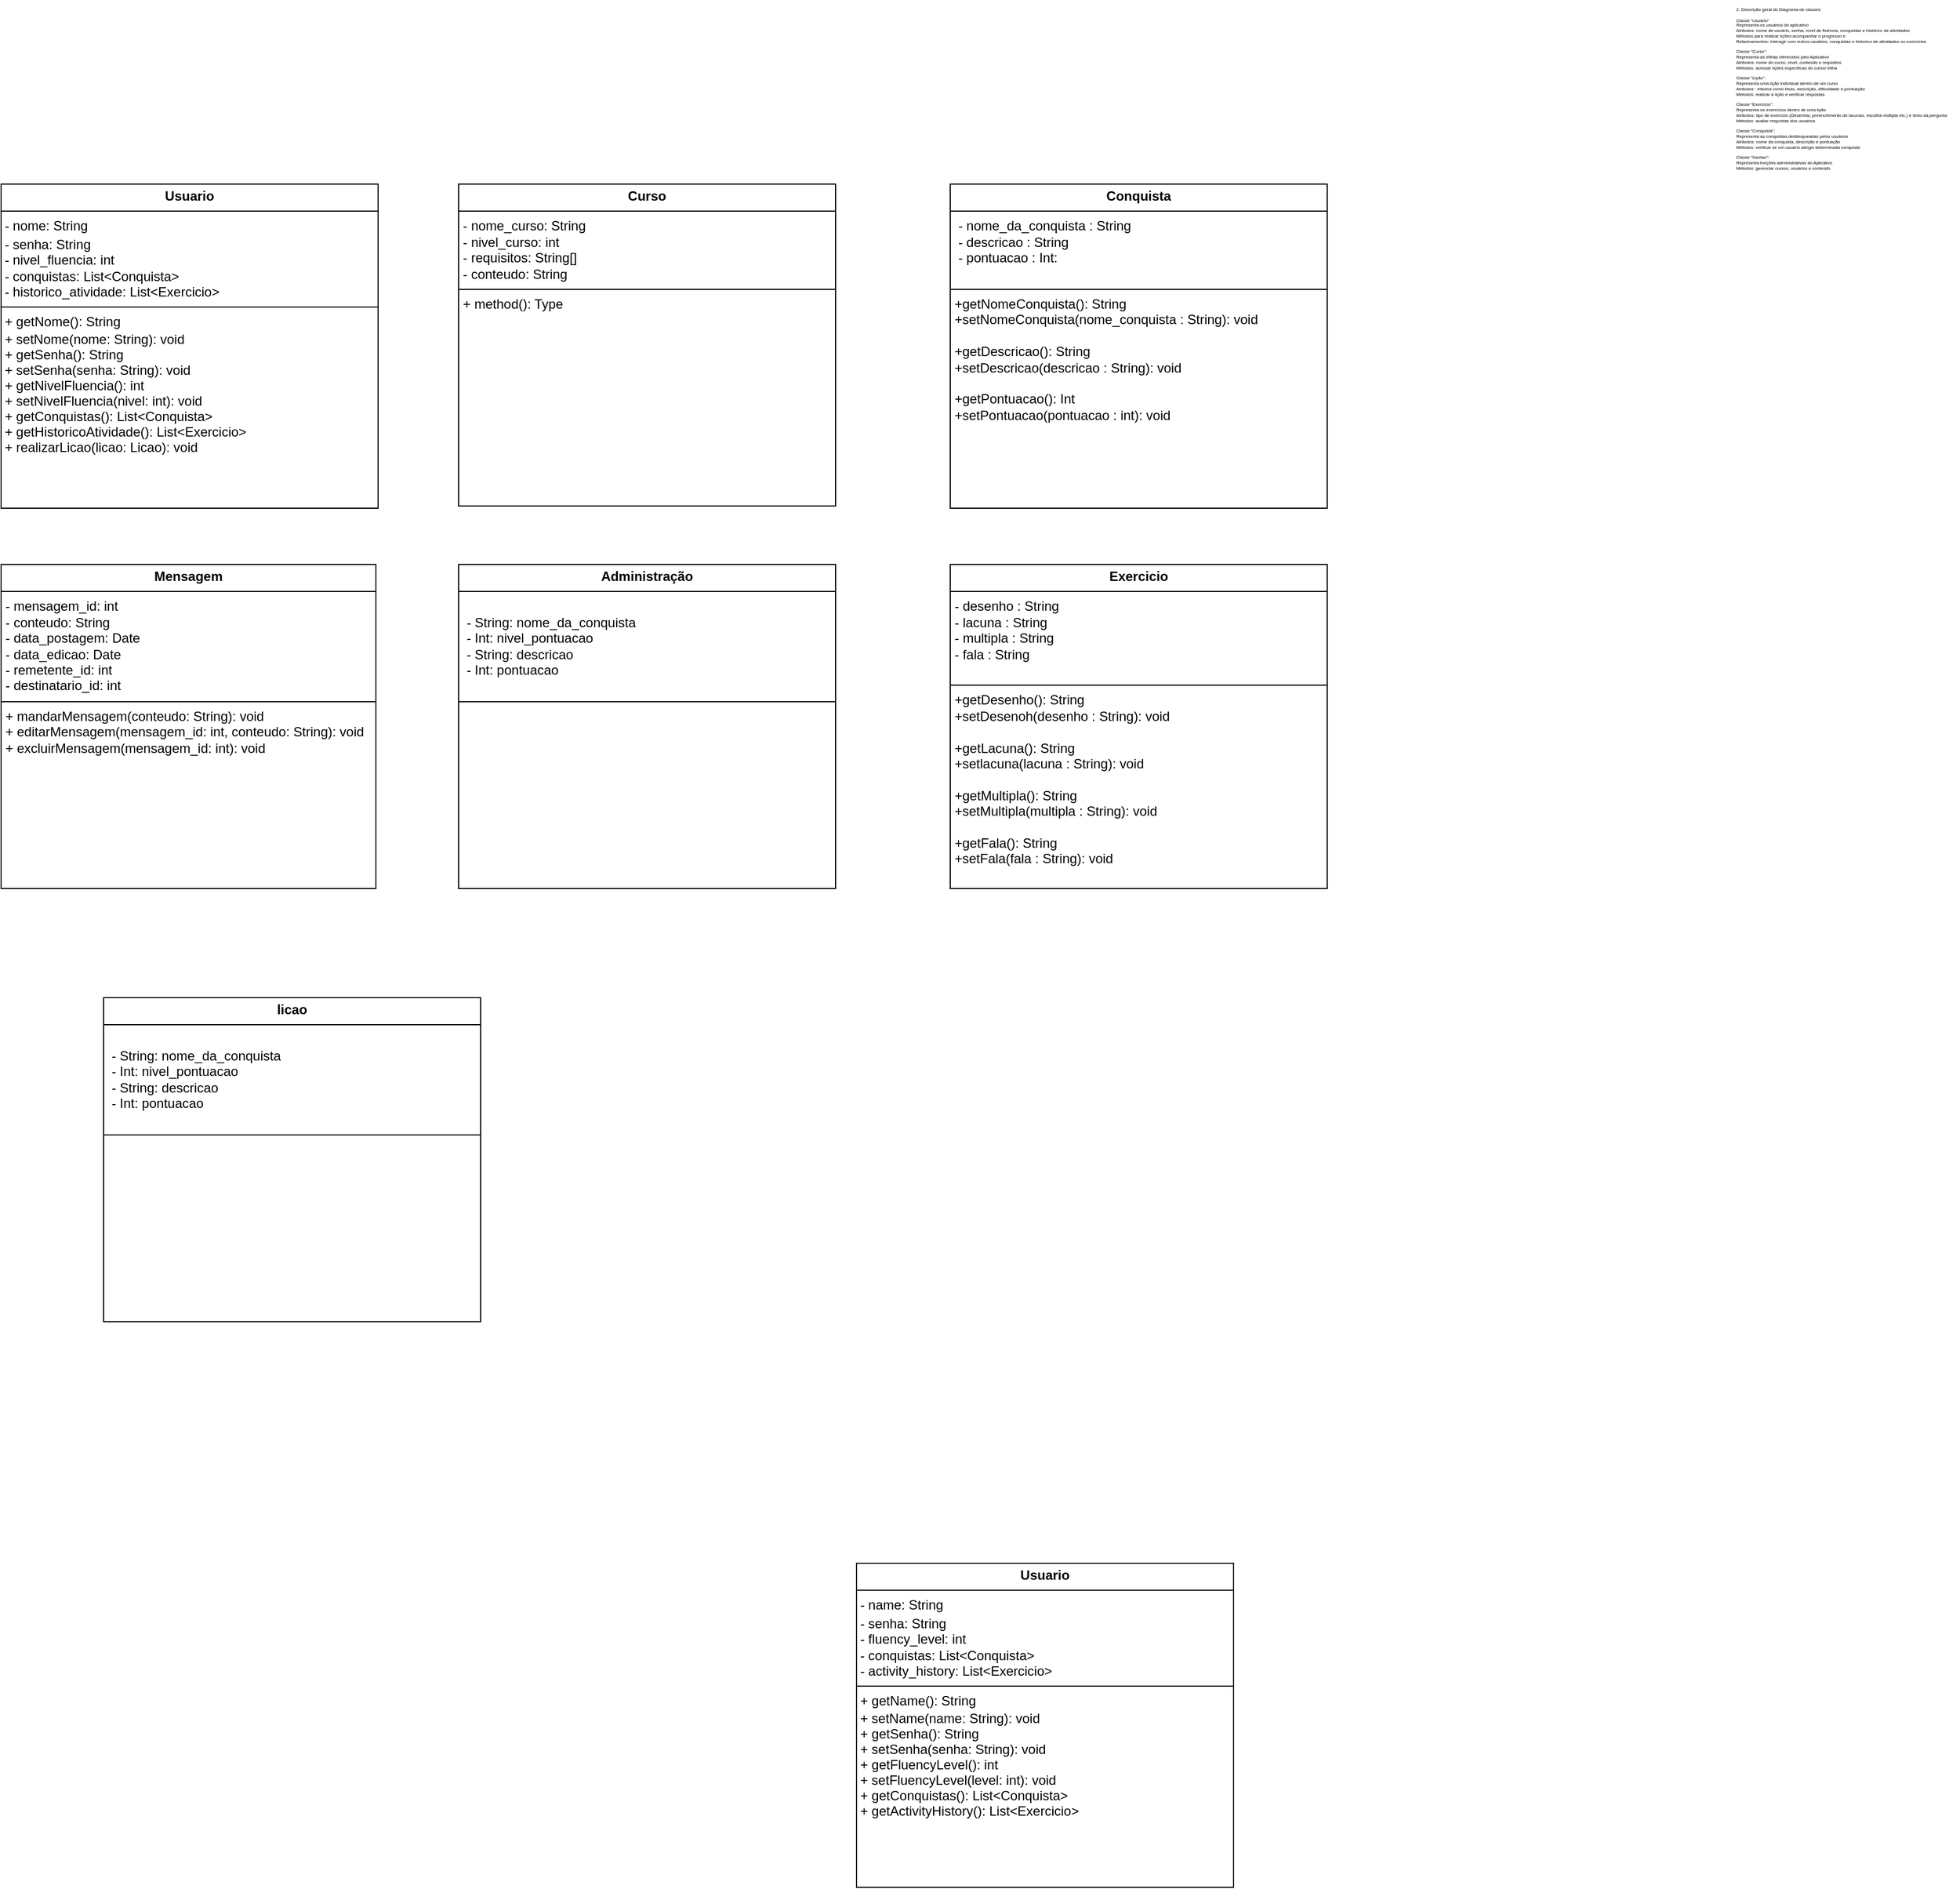 <mxfile version="24.4.13" type="google">
  <diagram id="C5RBs43oDa-KdzZeNtuy" name="Page-1">
    <mxGraphModel grid="0" page="1" gridSize="10" guides="1" tooltips="1" connect="1" arrows="1" fold="1" pageScale="1" pageWidth="2000" pageHeight="2000" math="0" shadow="0">
      <root>
        <mxCell id="WIyWlLk6GJQsqaUBKTNV-0" />
        <mxCell id="WIyWlLk6GJQsqaUBKTNV-1" parent="WIyWlLk6GJQsqaUBKTNV-0" />
        <mxCell id="uLHPd-WeLsKuOtU__SRb-10" value="&lt;p style=&quot;margin:0px;margin-top:4px;text-align:center;&quot;&gt;&lt;b&gt;Usuario&lt;/b&gt;&lt;/p&gt;&lt;hr size=&quot;1&quot; style=&quot;border-style:solid;&quot;&gt;&amp;nbsp;- nome: String&lt;div style=&quot;height:2px;&quot;&gt;&amp;nbsp;&lt;/div&gt;&amp;nbsp;- senha: String&lt;div&gt;&amp;nbsp;- nivel_fluencia: int&lt;/div&gt;&lt;div&gt;&amp;nbsp;- conquistas: List&amp;lt;Conquista&amp;gt;&lt;/div&gt;&lt;div&gt;&amp;nbsp;- historico_atividade: List&amp;lt;Exercicio&amp;gt;&lt;br&gt;&lt;hr size=&quot;1&quot; style=&quot;border-style:solid;&quot;&gt;&lt;div style=&quot;height:2px;&quot;&gt;&amp;nbsp;+ getNome(): String&lt;/div&gt;&lt;/div&gt;&lt;div style=&quot;height:2px;&quot;&gt;&lt;br&gt;&lt;/div&gt;&lt;div style=&quot;height:2px;&quot;&gt;&lt;br&gt;&lt;/div&gt;&lt;div style=&quot;height:2px;&quot;&gt;&lt;br&gt;&lt;/div&gt;&lt;div style=&quot;height:2px;&quot;&gt;&lt;br&gt;&lt;/div&gt;&lt;div style=&quot;height:2px;&quot;&gt;&lt;br&gt;&lt;/div&gt;&lt;div style=&quot;height:2px;&quot;&gt;&lt;br&gt;&lt;/div&gt;&lt;div style=&quot;height:2px;&quot;&gt;&lt;br&gt;&lt;/div&gt;&lt;div style=&quot;height:2px;&quot;&gt;&amp;nbsp;+ setNome(nome: String): void&lt;br&gt;&lt;/div&gt;&lt;div style=&quot;height:2px;&quot;&gt;&lt;br&gt;&lt;/div&gt;&lt;div style=&quot;height:2px;&quot;&gt;&lt;br&gt;&lt;/div&gt;&lt;div style=&quot;height:2px;&quot;&gt;&lt;br&gt;&lt;/div&gt;&lt;div style=&quot;height:2px;&quot;&gt;&lt;br&gt;&lt;/div&gt;&lt;div style=&quot;height:2px;&quot;&gt;&lt;br&gt;&lt;/div&gt;&lt;div style=&quot;height:2px;&quot;&gt;&lt;br&gt;&lt;/div&gt;&lt;div style=&quot;height:2px;&quot;&gt;&amp;nbsp;&lt;span style=&quot;background-color: initial;&quot;&gt;+ getSenha(): String&lt;/span&gt;&lt;/div&gt;&lt;div style=&quot;height:2px;&quot;&gt;&lt;span style=&quot;background-color: initial;&quot;&gt;&lt;br&gt;&lt;/span&gt;&lt;/div&gt;&lt;div style=&quot;height:2px;&quot;&gt;&lt;span style=&quot;background-color: initial;&quot;&gt;&lt;br&gt;&lt;/span&gt;&lt;/div&gt;&lt;div style=&quot;height:2px;&quot;&gt;&lt;br&gt;&lt;/div&gt;&lt;div style=&quot;height:2px;&quot;&gt;&lt;span style=&quot;background-color: initial;&quot;&gt;&lt;br&gt;&lt;/span&gt;&lt;/div&gt;&lt;div style=&quot;height:2px;&quot;&gt;&lt;span style=&quot;background-color: initial;&quot;&gt;&lt;br&gt;&lt;/span&gt;&lt;/div&gt;&lt;div style=&quot;height:2px;&quot;&gt;&lt;span style=&quot;background-color: initial;&quot;&gt;&lt;br&gt;&lt;/span&gt;&lt;/div&gt;&lt;div style=&quot;height:2px;&quot;&gt;&lt;span style=&quot;background-color: initial;&quot;&gt;&amp;nbsp;&lt;/span&gt;&lt;span style=&quot;background-color: initial;&quot;&gt;+ setSenha(senha: String): void&lt;/span&gt;&lt;/div&gt;&lt;div style=&quot;height:2px;&quot;&gt;&lt;span style=&quot;background-color: initial;&quot;&gt;&lt;br&gt;&lt;/span&gt;&lt;/div&gt;&lt;div style=&quot;height:2px;&quot;&gt;&lt;span style=&quot;background-color: initial;&quot;&gt;&lt;br&gt;&lt;/span&gt;&lt;/div&gt;&lt;div style=&quot;height:2px;&quot;&gt;&lt;span style=&quot;background-color: initial;&quot;&gt;&lt;br&gt;&lt;/span&gt;&lt;/div&gt;&lt;div style=&quot;height:2px;&quot;&gt;&lt;br&gt;&lt;/div&gt;&lt;div style=&quot;height:2px;&quot;&gt;&lt;span style=&quot;background-color: initial;&quot;&gt;&lt;br&gt;&lt;/span&gt;&lt;/div&gt;&lt;div style=&quot;height:2px;&quot;&gt;&lt;span style=&quot;background-color: initial;&quot;&gt;&lt;br&gt;&lt;/span&gt;&lt;/div&gt;&lt;div style=&quot;height:2px;&quot;&gt;&lt;span style=&quot;background-color: initial;&quot;&gt;&amp;nbsp;&lt;/span&gt;&lt;span style=&quot;background-color: initial;&quot;&gt;+ getNivelFluencia(): int&lt;/span&gt;&lt;/div&gt;&lt;div style=&quot;height:2px;&quot;&gt;&lt;span style=&quot;background-color: initial;&quot;&gt;&lt;br&gt;&lt;/span&gt;&lt;/div&gt;&lt;div style=&quot;height:2px;&quot;&gt;&lt;span style=&quot;background-color: initial;&quot;&gt;&lt;br&gt;&lt;/span&gt;&lt;/div&gt;&lt;div style=&quot;height:2px;&quot;&gt;&lt;span style=&quot;background-color: initial;&quot;&gt;&lt;br&gt;&lt;/span&gt;&lt;/div&gt;&lt;div style=&quot;height:2px;&quot;&gt;&lt;span style=&quot;background-color: initial;&quot;&gt;&lt;br&gt;&lt;/span&gt;&lt;/div&gt;&lt;div style=&quot;height:2px;&quot;&gt;&lt;span style=&quot;background-color: initial;&quot;&gt;&lt;br&gt;&lt;/span&gt;&lt;/div&gt;&lt;div style=&quot;height:2px;&quot;&gt;&lt;br&gt;&lt;/div&gt;&lt;div style=&quot;height:2px;&quot;&gt;&lt;span style=&quot;background-color: initial;&quot;&gt;&amp;nbsp;&lt;/span&gt;&lt;span style=&quot;background-color: initial;&quot;&gt;+ setNivelFluencia(nivel: int): void&lt;/span&gt;&lt;/div&gt;&lt;div style=&quot;height:2px;&quot;&gt;&lt;span style=&quot;background-color: initial;&quot;&gt;&lt;br&gt;&lt;/span&gt;&lt;/div&gt;&lt;div style=&quot;height:2px;&quot;&gt;&lt;span style=&quot;background-color: initial;&quot;&gt;&lt;br&gt;&lt;/span&gt;&lt;/div&gt;&lt;div style=&quot;height:2px;&quot;&gt;&lt;span style=&quot;background-color: initial;&quot;&gt;&lt;br&gt;&lt;/span&gt;&lt;/div&gt;&lt;div style=&quot;height:2px;&quot;&gt;&lt;span style=&quot;background-color: initial;&quot;&gt;&lt;br&gt;&lt;/span&gt;&lt;/div&gt;&lt;div style=&quot;height:2px;&quot;&gt;&lt;br&gt;&lt;/div&gt;&lt;div style=&quot;height:2px;&quot;&gt;&lt;br&gt;&lt;/div&gt;&lt;div style=&quot;height:2px;&quot;&gt;&amp;nbsp;&lt;span style=&quot;background-color: initial;&quot;&gt;+ getConquistas(): List&amp;lt;Conquista&amp;gt;&lt;/span&gt;&lt;/div&gt;&lt;div style=&quot;height:2px;&quot;&gt;&lt;span style=&quot;background-color: initial;&quot;&gt;&lt;br&gt;&lt;/span&gt;&lt;/div&gt;&lt;div style=&quot;height:2px;&quot;&gt;&lt;span style=&quot;background-color: initial;&quot;&gt;&lt;br&gt;&lt;/span&gt;&lt;/div&gt;&lt;div style=&quot;height:2px;&quot;&gt;&lt;span style=&quot;background-color: initial;&quot;&gt;&lt;br&gt;&lt;/span&gt;&lt;/div&gt;&lt;div style=&quot;height:2px;&quot;&gt;&lt;span style=&quot;background-color: initial;&quot;&gt;&lt;br&gt;&lt;/span&gt;&lt;/div&gt;&lt;div style=&quot;height:2px;&quot;&gt;&lt;span style=&quot;background-color: initial;&quot;&gt;&lt;br&gt;&lt;/span&gt;&lt;/div&gt;&lt;div style=&quot;height:2px;&quot;&gt;&lt;span style=&quot;background-color: initial;&quot;&gt;&lt;br&gt;&lt;/span&gt;&lt;/div&gt;&lt;div style=&quot;height:2px;&quot;&gt;&lt;span style=&quot;background-color: initial;&quot;&gt;&amp;nbsp;&lt;/span&gt;&lt;span style=&quot;background-color: initial;&quot;&gt;+ getHistoricoAtividade(): List&amp;lt;Exercicio&amp;gt;&lt;/span&gt;&lt;/div&gt;&lt;div style=&quot;height:2px;&quot;&gt;&lt;span style=&quot;background-color: initial;&quot;&gt;&lt;br&gt;&lt;/span&gt;&lt;/div&gt;&lt;div style=&quot;height:2px;&quot;&gt;&lt;span style=&quot;background-color: initial;&quot;&gt;&lt;br&gt;&lt;/span&gt;&lt;/div&gt;&lt;div style=&quot;height:2px;&quot;&gt;&lt;span style=&quot;background-color: initial;&quot;&gt;&lt;br&gt;&lt;/span&gt;&lt;/div&gt;&lt;div style=&quot;height:2px;&quot;&gt;&lt;span style=&quot;background-color: initial;&quot;&gt;&lt;br&gt;&lt;/span&gt;&lt;/div&gt;&lt;div style=&quot;height:2px;&quot;&gt;&lt;span style=&quot;background-color: initial;&quot;&gt;&amp;nbsp;&amp;nbsp;&lt;/span&gt;&lt;/div&gt;&lt;div style=&quot;height:2px;&quot;&gt;&amp;nbsp;&lt;/div&gt;&lt;div style=&quot;height:2px;&quot;&gt;&amp;nbsp;+ realizarLicao(licao: Licao): void&lt;span style=&quot;background-color: initial;&quot;&gt;&lt;br&gt;&lt;/span&gt;&lt;/div&gt;" style="verticalAlign=top;align=left;overflow=fill;html=1;whiteSpace=wrap;" vertex="1" parent="WIyWlLk6GJQsqaUBKTNV-1">
          <mxGeometry x="177" y="194" width="342" height="294" as="geometry" />
        </mxCell>
        <mxCell id="iNI3QpIDEYCqbAI5z-cM-3" value="&lt;div style=&quot;font-size: 4px;&quot;&gt;2. Descrição geral do Diagrama de classes:&amp;nbsp;&lt;/div&gt;&lt;div style=&quot;font-size: 4px;&quot;&gt;&lt;br style=&quot;font-size: 4px;&quot;&gt;&lt;/div&gt;&lt;div style=&quot;font-size: 4px;&quot;&gt;Classe “Usuário”&lt;/div&gt;&lt;div style=&quot;font-size: 4px;&quot;&gt;Representa os usuários do aplicativo&lt;/div&gt;&lt;div style=&quot;font-size: 4px;&quot;&gt;Atributos: nome de usuário, senha, nível de fluência, conquistas e histórico de atividades&lt;/div&gt;&lt;div style=&quot;font-size: 4px;&quot;&gt;Métodos para realizar lições:acompanhar o progresso e&amp;nbsp;&lt;/div&gt;&lt;div style=&quot;font-size: 4px;&quot;&gt;Relacinamentos: interagir com outros usuários, conquistas e historico de atividades ou exercicios&lt;/div&gt;&lt;div style=&quot;font-size: 4px;&quot;&gt;&lt;br style=&quot;font-size: 4px;&quot;&gt;&lt;/div&gt;&lt;div style=&quot;font-size: 4px;&quot;&gt;Classe “Curso”:&lt;/div&gt;&lt;div style=&quot;font-size: 4px;&quot;&gt;Representa as trilhas oferecidos pelo Aplicativo&lt;/div&gt;&lt;div style=&quot;font-size: 4px;&quot;&gt;Atributos: nome do curso, nível, conteúdo e requisitos&lt;/div&gt;&lt;div style=&quot;font-size: 4px;&quot;&gt;Métodos: acessar lições específicas do curso/ trilha&lt;/div&gt;&lt;div style=&quot;font-size: 4px;&quot;&gt;&lt;br style=&quot;font-size: 4px;&quot;&gt;&lt;/div&gt;&lt;div style=&quot;font-size: 4px;&quot;&gt;Classe “Lição”:&lt;/div&gt;&lt;div style=&quot;font-size: 4px;&quot;&gt;Representa uma lição individual dentro de um curso&amp;nbsp;&lt;/div&gt;&lt;div style=&quot;font-size: 4px;&quot;&gt;Atributos : tributos como título, descrição, dificuldade e pontuação&lt;/div&gt;&lt;div style=&quot;font-size: 4px;&quot;&gt;Métodos: realizar a lição e verificar respostas&lt;/div&gt;&lt;div style=&quot;font-size: 4px;&quot;&gt;&lt;br style=&quot;font-size: 4px;&quot;&gt;&lt;/div&gt;&lt;div style=&quot;font-size: 4px;&quot;&gt;Classe “Exercício”:&lt;/div&gt;&lt;div style=&quot;font-size: 4px;&quot;&gt;Representa os exercícios dentro de uma lição&lt;/div&gt;&lt;div style=&quot;font-size: 4px;&quot;&gt;Atributos: tipo de exercício (Desenhar, preenchimento de lacunas, escolha múltipla etc.) e texto da pergunta&lt;/div&gt;&lt;div style=&quot;font-size: 4px;&quot;&gt;Métodos: avaliar respostas dos usuários&lt;/div&gt;&lt;div style=&quot;font-size: 4px;&quot;&gt;&lt;br style=&quot;font-size: 4px;&quot;&gt;&lt;/div&gt;&lt;div style=&quot;font-size: 4px;&quot;&gt;Classe “Conquista”:&lt;/div&gt;&lt;div style=&quot;font-size: 4px;&quot;&gt;Representa as conquistas desbloqueadas pelos usuários&lt;/div&gt;&lt;div style=&quot;font-size: 4px;&quot;&gt;Atributos: nome da conquista, descrição e pontuação&lt;/div&gt;&lt;div style=&quot;font-size: 4px;&quot;&gt;Métodos: verificar se um usuário atingiu determinada conquista&lt;/div&gt;&lt;div style=&quot;font-size: 4px;&quot;&gt;&lt;br style=&quot;font-size: 4px;&quot;&gt;&lt;/div&gt;&lt;div style=&quot;font-size: 4px;&quot;&gt;Classe “Gestao”:&lt;/div&gt;&lt;div style=&quot;font-size: 4px;&quot;&gt;Representa funções administrativas do Aplicativo&lt;/div&gt;&lt;div style=&quot;font-size: 4px;&quot;&gt;Métodos: gerenciar cursos, usuários e conteúdo&lt;/div&gt;&lt;div style=&quot;font-size: 4px;&quot;&gt;&lt;br style=&quot;font-size: 4px;&quot;&gt;&lt;/div&gt;" style="text;html=1;align=left;verticalAlign=top;whiteSpace=wrap;rounded=0;fontFamily=Arial;fontSize=4;" vertex="1" parent="WIyWlLk6GJQsqaUBKTNV-1">
          <mxGeometry x="1749" y="27" width="204" height="178" as="geometry" />
        </mxCell>
        <mxCell id="uLHPd-WeLsKuOtU__SRb-13" value="&lt;p style=&quot;margin:0px;margin-top:4px;text-align:center;&quot;&gt;&lt;b&gt;Conquista&lt;/b&gt;&lt;/p&gt;&lt;hr size=&quot;1&quot; style=&quot;border-style:solid;&quot;&gt;&lt;p style=&quot;margin:0px;margin-left:4px;&quot;&gt;&lt;span style=&quot;background-color: initial;&quot;&gt;&amp;nbsp;- nome_da_conquista :&amp;nbsp;&lt;/span&gt;&lt;span style=&quot;background-color: initial;&quot;&gt;String&lt;/span&gt;&lt;/p&gt;&lt;p style=&quot;margin:0px;margin-left:4px;&quot;&gt;&amp;nbsp;- descricao :&amp;nbsp;&lt;span style=&quot;background-color: initial;&quot;&gt;String&lt;/span&gt;&lt;/p&gt;&lt;p style=&quot;margin:0px;margin-left:4px;&quot;&gt;&amp;nbsp;- pontuacao :&amp;nbsp;&lt;span style=&quot;background-color: initial;&quot;&gt;Int:&lt;/span&gt;&lt;/p&gt;&lt;p style=&quot;margin:0px;margin-left:4px;&quot;&gt;&lt;br&gt;&lt;/p&gt;&lt;hr size=&quot;1&quot; style=&quot;border-style:solid;&quot;&gt;&lt;p style=&quot;margin:0px;margin-left:4px;&quot;&gt;+getNomeConquista(): String&lt;/p&gt;&lt;p style=&quot;margin:0px;margin-left:4px;&quot;&gt;+setNomeConquista(nome_conquista : String): void&lt;/p&gt;&lt;p style=&quot;margin:0px;margin-left:4px;&quot;&gt;&lt;br&gt;&lt;/p&gt;&lt;p style=&quot;margin:0px;margin-left:4px;&quot;&gt;+getDescricao(): String&lt;/p&gt;&lt;p style=&quot;margin:0px;margin-left:4px;&quot;&gt;+setDescricao(descricao : String): void&lt;/p&gt;&lt;p style=&quot;margin:0px;margin-left:4px;&quot;&gt;&lt;br&gt;&lt;/p&gt;&lt;p style=&quot;margin:0px;margin-left:4px;&quot;&gt;+getPontuacao(): Int&lt;/p&gt;&lt;p style=&quot;margin:0px;margin-left:4px;&quot;&gt;+setPontuacao(pontuacao : int): void&lt;/p&gt;&lt;p style=&quot;margin:0px;margin-left:4px;&quot;&gt;&lt;br&gt;&lt;/p&gt;" style="verticalAlign=top;align=left;overflow=fill;html=1;whiteSpace=wrap;" vertex="1" parent="WIyWlLk6GJQsqaUBKTNV-1">
          <mxGeometry x="1038" y="194" width="342" height="294" as="geometry" />
        </mxCell>
        <mxCell id="g0dUaNiGtpUNUDLyV6Ch-3" value="&lt;p style=&quot;margin:0px;margin-top:4px;text-align:center;&quot;&gt;&lt;b&gt;Exercicio&lt;/b&gt;&lt;/p&gt;&lt;hr size=&quot;1&quot; style=&quot;border-style:solid;&quot;&gt;&lt;p style=&quot;margin:0px;margin-left:4px;&quot;&gt;&lt;span style=&quot;font-family: Arial; background-color: initial;&quot;&gt;- desenho : String&lt;/span&gt;&lt;br&gt;&lt;/p&gt;&lt;p style=&quot;margin:0px;margin-left:4px;&quot;&gt;&lt;font style=&quot;font-size: 12px;&quot;&gt;&lt;span style=&quot;font-family: Arial;&quot;&gt;- lacuna :&amp;nbsp;&lt;/span&gt;&lt;span style=&quot;font-family: Arial; background-color: initial;&quot;&gt;String&lt;/span&gt;&lt;span style=&quot;font-family: Arial;&quot;&gt;&lt;font style=&quot;font-size: 12px;&quot;&gt;&lt;br&gt;&lt;/font&gt;&lt;/span&gt;&lt;/font&gt;&lt;/p&gt;&lt;p style=&quot;margin:0px;margin-left:4px;&quot;&gt;&lt;span style=&quot;font-family: Arial;&quot;&gt;&lt;font style=&quot;font-size: 12px;&quot;&gt;- multipla :&amp;nbsp;&lt;/font&gt;&lt;/span&gt;&lt;span style=&quot;font-family: Arial; background-color: initial;&quot;&gt;String&lt;/span&gt;&lt;/p&gt;&lt;p style=&quot;margin:0px;margin-left:4px;&quot;&gt;&lt;span style=&quot;font-family: Arial;&quot;&gt;&lt;font style=&quot;font-size: 12px;&quot;&gt;- fala : String&lt;/font&gt;&lt;/span&gt;&lt;/p&gt;&lt;p style=&quot;margin:0px;margin-left:4px;&quot;&gt;&lt;br&gt;&lt;/p&gt;&lt;hr size=&quot;1&quot; style=&quot;border-style:solid;&quot;&gt;&lt;p style=&quot;margin:0px;margin-left:4px;&quot;&gt;&lt;span style=&quot;background-color: initial;&quot;&gt;+getDesenho(): String&lt;/span&gt;&lt;br&gt;&lt;/p&gt;&lt;p style=&quot;margin: 0px 0px 0px 4px;&quot;&gt;+setDesenoh(desenho : String): void&lt;/p&gt;&lt;p style=&quot;margin: 0px 0px 0px 4px;&quot;&gt;&lt;br&gt;&lt;/p&gt;&lt;p style=&quot;margin: 0px 0px 0px 4px;&quot;&gt;+getLacuna(): String&lt;/p&gt;&lt;p style=&quot;margin: 0px 0px 0px 4px;&quot;&gt;+setlacuna(lacuna : String): void&lt;/p&gt;&lt;p style=&quot;margin: 0px 0px 0px 4px;&quot;&gt;&lt;br&gt;&lt;/p&gt;&lt;p style=&quot;margin: 0px 0px 0px 4px;&quot;&gt;+getMultipla(): String&lt;/p&gt;&lt;p style=&quot;margin: 0px 0px 0px 4px;&quot;&gt;+setMultipla(multipla&amp;nbsp;: String): void&lt;/p&gt;&lt;p style=&quot;margin: 0px 0px 0px 4px;&quot;&gt;&lt;br&gt;&lt;/p&gt;&lt;p style=&quot;margin: 0px 0px 0px 4px;&quot;&gt;+getFala(): String&lt;/p&gt;&lt;p style=&quot;margin: 0px 0px 0px 4px;&quot;&gt;+setFala(fala : String): void&lt;/p&gt;" style="verticalAlign=top;align=left;overflow=fill;html=1;whiteSpace=wrap;" vertex="1" parent="WIyWlLk6GJQsqaUBKTNV-1">
          <mxGeometry x="1038" y="539" width="342" height="294" as="geometry" />
        </mxCell>
        <mxCell id="g0dUaNiGtpUNUDLyV6Ch-5" value="&lt;p style=&quot;margin:0px;margin-top:4px;text-align:center;&quot;&gt;&lt;b&gt;Usuario&lt;/b&gt;&lt;/p&gt;&lt;hr size=&quot;1&quot; style=&quot;border-style:solid;&quot;&gt;&amp;nbsp;- name: String&lt;div style=&quot;height:2px;&quot;&gt;&amp;nbsp;&lt;/div&gt;&amp;nbsp;- senha: String&lt;div&gt;&amp;nbsp;- fluency_level: int&lt;/div&gt;&lt;div&gt;&amp;nbsp;- conquistas: List&amp;lt;Conquista&amp;gt;&lt;/div&gt;&lt;div&gt;&amp;nbsp;- activity_history: List&amp;lt;Exercicio&amp;gt;&lt;br&gt;&lt;hr size=&quot;1&quot; style=&quot;border-style:solid;&quot;&gt;&lt;div style=&quot;height:2px;&quot;&gt;&amp;nbsp;+ getName(): String&lt;/div&gt;&lt;/div&gt;&lt;div style=&quot;height:2px;&quot;&gt;&lt;br&gt;&lt;/div&gt;&lt;div style=&quot;height:2px;&quot;&gt;&lt;br&gt;&lt;/div&gt;&lt;div style=&quot;height:2px;&quot;&gt;&lt;br&gt;&lt;/div&gt;&lt;div style=&quot;height:2px;&quot;&gt;&lt;br&gt;&lt;/div&gt;&lt;div style=&quot;height:2px;&quot;&gt;&lt;br&gt;&lt;/div&gt;&lt;div style=&quot;height:2px;&quot;&gt;&lt;br&gt;&lt;/div&gt;&lt;div style=&quot;height:2px;&quot;&gt;&lt;br&gt;&lt;/div&gt;&lt;div style=&quot;height:2px;&quot;&gt;&amp;nbsp;+ setName(name: String): void&lt;br&gt;&lt;/div&gt;&lt;div style=&quot;height:2px;&quot;&gt;&lt;br&gt;&lt;/div&gt;&lt;div style=&quot;height:2px;&quot;&gt;&lt;br&gt;&lt;/div&gt;&lt;div style=&quot;height:2px;&quot;&gt;&lt;br&gt;&lt;/div&gt;&lt;div style=&quot;height:2px;&quot;&gt;&lt;br&gt;&lt;/div&gt;&lt;div style=&quot;height:2px;&quot;&gt;&lt;br&gt;&lt;/div&gt;&lt;div style=&quot;height:2px;&quot;&gt;&lt;br&gt;&lt;/div&gt;&lt;div style=&quot;height:2px;&quot;&gt;&amp;nbsp;&lt;span style=&quot;background-color: initial;&quot;&gt;+ getSenha(): String&lt;/span&gt;&lt;/div&gt;&lt;div style=&quot;height:2px;&quot;&gt;&lt;span style=&quot;background-color: initial;&quot;&gt;&lt;br&gt;&lt;/span&gt;&lt;/div&gt;&lt;div style=&quot;height:2px;&quot;&gt;&lt;span style=&quot;background-color: initial;&quot;&gt;&lt;br&gt;&lt;/span&gt;&lt;/div&gt;&lt;div style=&quot;height:2px;&quot;&gt;&lt;br&gt;&lt;/div&gt;&lt;div style=&quot;height:2px;&quot;&gt;&lt;span style=&quot;background-color: initial;&quot;&gt;&lt;br&gt;&lt;/span&gt;&lt;/div&gt;&lt;div style=&quot;height:2px;&quot;&gt;&lt;span style=&quot;background-color: initial;&quot;&gt;&lt;br&gt;&lt;/span&gt;&lt;/div&gt;&lt;div style=&quot;height:2px;&quot;&gt;&lt;span style=&quot;background-color: initial;&quot;&gt;&lt;br&gt;&lt;/span&gt;&lt;/div&gt;&lt;div style=&quot;height:2px;&quot;&gt;&lt;span style=&quot;background-color: initial;&quot;&gt;&amp;nbsp;&lt;/span&gt;&lt;span style=&quot;background-color: initial;&quot;&gt;+ setSenha(senha: String): void&lt;/span&gt;&lt;/div&gt;&lt;div style=&quot;height:2px;&quot;&gt;&lt;span style=&quot;background-color: initial;&quot;&gt;&lt;br&gt;&lt;/span&gt;&lt;/div&gt;&lt;div style=&quot;height:2px;&quot;&gt;&lt;span style=&quot;background-color: initial;&quot;&gt;&lt;br&gt;&lt;/span&gt;&lt;/div&gt;&lt;div style=&quot;height:2px;&quot;&gt;&lt;span style=&quot;background-color: initial;&quot;&gt;&lt;br&gt;&lt;/span&gt;&lt;/div&gt;&lt;div style=&quot;height:2px;&quot;&gt;&lt;br&gt;&lt;/div&gt;&lt;div style=&quot;height:2px;&quot;&gt;&lt;span style=&quot;background-color: initial;&quot;&gt;&lt;br&gt;&lt;/span&gt;&lt;/div&gt;&lt;div style=&quot;height:2px;&quot;&gt;&lt;span style=&quot;background-color: initial;&quot;&gt;&lt;br&gt;&lt;/span&gt;&lt;/div&gt;&lt;div style=&quot;height:2px;&quot;&gt;&lt;span style=&quot;background-color: initial;&quot;&gt;&amp;nbsp;&lt;/span&gt;&lt;span style=&quot;background-color: initial;&quot;&gt;+ getFluencyLevel(): int&lt;/span&gt;&lt;/div&gt;&lt;div style=&quot;height:2px;&quot;&gt;&lt;span style=&quot;background-color: initial;&quot;&gt;&lt;br&gt;&lt;/span&gt;&lt;/div&gt;&lt;div style=&quot;height:2px;&quot;&gt;&lt;span style=&quot;background-color: initial;&quot;&gt;&lt;br&gt;&lt;/span&gt;&lt;/div&gt;&lt;div style=&quot;height:2px;&quot;&gt;&lt;span style=&quot;background-color: initial;&quot;&gt;&lt;br&gt;&lt;/span&gt;&lt;/div&gt;&lt;div style=&quot;height:2px;&quot;&gt;&lt;span style=&quot;background-color: initial;&quot;&gt;&lt;br&gt;&lt;/span&gt;&lt;/div&gt;&lt;div style=&quot;height:2px;&quot;&gt;&lt;span style=&quot;background-color: initial;&quot;&gt;&lt;br&gt;&lt;/span&gt;&lt;/div&gt;&lt;div style=&quot;height:2px;&quot;&gt;&lt;br&gt;&lt;/div&gt;&lt;div style=&quot;height:2px;&quot;&gt;&lt;span style=&quot;background-color: initial;&quot;&gt;&amp;nbsp;&lt;/span&gt;&lt;span style=&quot;background-color: initial;&quot;&gt;+ setFluencyLevel(level: int): void&lt;/span&gt;&lt;/div&gt;&lt;div style=&quot;height:2px;&quot;&gt;&lt;span style=&quot;background-color: initial;&quot;&gt;&lt;br&gt;&lt;/span&gt;&lt;/div&gt;&lt;div style=&quot;height:2px;&quot;&gt;&lt;span style=&quot;background-color: initial;&quot;&gt;&lt;br&gt;&lt;/span&gt;&lt;/div&gt;&lt;div style=&quot;height:2px;&quot;&gt;&lt;span style=&quot;background-color: initial;&quot;&gt;&lt;br&gt;&lt;/span&gt;&lt;/div&gt;&lt;div style=&quot;height:2px;&quot;&gt;&lt;span style=&quot;background-color: initial;&quot;&gt;&lt;br&gt;&lt;/span&gt;&lt;/div&gt;&lt;div style=&quot;height:2px;&quot;&gt;&lt;br&gt;&lt;/div&gt;&lt;div style=&quot;height:2px;&quot;&gt;&lt;br&gt;&lt;/div&gt;&lt;div style=&quot;height:2px;&quot;&gt;&amp;nbsp;&lt;span style=&quot;background-color: initial;&quot;&gt;+ getConquistas(): List&amp;lt;Conquista&amp;gt;&lt;/span&gt;&lt;/div&gt;&lt;div style=&quot;height:2px;&quot;&gt;&lt;span style=&quot;background-color: initial;&quot;&gt;&lt;br&gt;&lt;/span&gt;&lt;/div&gt;&lt;div style=&quot;height:2px;&quot;&gt;&lt;span style=&quot;background-color: initial;&quot;&gt;&lt;br&gt;&lt;/span&gt;&lt;/div&gt;&lt;div style=&quot;height:2px;&quot;&gt;&lt;span style=&quot;background-color: initial;&quot;&gt;&lt;br&gt;&lt;/span&gt;&lt;/div&gt;&lt;div style=&quot;height:2px;&quot;&gt;&lt;span style=&quot;background-color: initial;&quot;&gt;&lt;br&gt;&lt;/span&gt;&lt;/div&gt;&lt;div style=&quot;height:2px;&quot;&gt;&lt;span style=&quot;background-color: initial;&quot;&gt;&lt;br&gt;&lt;/span&gt;&lt;/div&gt;&lt;div style=&quot;height:2px;&quot;&gt;&lt;span style=&quot;background-color: initial;&quot;&gt;&lt;br&gt;&lt;/span&gt;&lt;/div&gt;&lt;div style=&quot;height:2px;&quot;&gt;&lt;span style=&quot;background-color: initial;&quot;&gt;&amp;nbsp;&lt;/span&gt;&lt;span style=&quot;background-color: initial;&quot;&gt;+ getActivityHistory(): List&amp;lt;Exercicio&amp;gt;&lt;/span&gt;&lt;/div&gt;" style="verticalAlign=top;align=left;overflow=fill;html=1;whiteSpace=wrap;" vertex="1" parent="WIyWlLk6GJQsqaUBKTNV-1">
          <mxGeometry x="953" y="1445" width="342" height="294" as="geometry" />
        </mxCell>
        <mxCell id="g0dUaNiGtpUNUDLyV6Ch-8" value="&lt;p style=&quot;margin:0px;margin-top:4px;text-align:center;&quot;&gt;&lt;b&gt;Administração&lt;/b&gt;&lt;/p&gt;&lt;hr size=&quot;1&quot; style=&quot;border-style:solid;&quot;&gt;&lt;p style=&quot;margin:0px;margin-left:4px;&quot;&gt;&lt;br&gt;&lt;/p&gt;&lt;p style=&quot;margin:0px;margin-left:4px;&quot;&gt;&amp;nbsp;- String: nome_da_conquista&lt;/p&gt;&lt;p style=&quot;margin:0px;margin-left:4px;&quot;&gt;&amp;nbsp;- Int: nivel_pontuacao&lt;/p&gt;&lt;p style=&quot;margin:0px;margin-left:4px;&quot;&gt;&amp;nbsp;- String: descricao&lt;/p&gt;&lt;p style=&quot;margin:0px;margin-left:4px;&quot;&gt;&amp;nbsp;- Int: pontuacao&lt;/p&gt;&lt;p style=&quot;margin:0px;margin-left:4px;&quot;&gt;&lt;br&gt;&lt;/p&gt;&lt;hr size=&quot;1&quot; style=&quot;border-style:solid;&quot;&gt;&lt;p style=&quot;margin:0px;margin-left:4px;&quot;&gt;&lt;br&gt;&lt;/p&gt;&lt;p style=&quot;margin:0px;margin-left:4px;&quot;&gt;&lt;br&gt;&lt;/p&gt;" style="verticalAlign=top;align=left;overflow=fill;html=1;whiteSpace=wrap;" vertex="1" parent="WIyWlLk6GJQsqaUBKTNV-1">
          <mxGeometry x="592" y="539" width="342" height="294" as="geometry" />
        </mxCell>
        <mxCell id="g0dUaNiGtpUNUDLyV6Ch-10" value="&lt;p style=&quot;margin:0px;margin-top:4px;text-align:center;&quot;&gt;&lt;b&gt;licao&lt;/b&gt;&lt;/p&gt;&lt;hr size=&quot;1&quot; style=&quot;border-style:solid;&quot;&gt;&lt;p style=&quot;margin:0px;margin-left:4px;&quot;&gt;&lt;br&gt;&lt;/p&gt;&lt;p style=&quot;margin:0px;margin-left:4px;&quot;&gt;&amp;nbsp;- String: nome_da_conquista&lt;/p&gt;&lt;p style=&quot;margin:0px;margin-left:4px;&quot;&gt;&amp;nbsp;- Int: nivel_pontuacao&lt;/p&gt;&lt;p style=&quot;margin:0px;margin-left:4px;&quot;&gt;&amp;nbsp;- String: descricao&lt;/p&gt;&lt;p style=&quot;margin:0px;margin-left:4px;&quot;&gt;&amp;nbsp;- Int: pontuacao&lt;/p&gt;&lt;p style=&quot;margin:0px;margin-left:4px;&quot;&gt;&lt;br&gt;&lt;/p&gt;&lt;hr size=&quot;1&quot; style=&quot;border-style:solid;&quot;&gt;&lt;p style=&quot;margin:0px;margin-left:4px;&quot;&gt;&lt;br&gt;&lt;/p&gt;&lt;p style=&quot;margin:0px;margin-left:4px;&quot;&gt;&lt;br&gt;&lt;/p&gt;" style="verticalAlign=top;align=left;overflow=fill;html=1;whiteSpace=wrap;" vertex="1" parent="WIyWlLk6GJQsqaUBKTNV-1">
          <mxGeometry x="270" y="932" width="342" height="294" as="geometry" />
        </mxCell>
        <mxCell id="uLHPd-WeLsKuOtU__SRb-14" value="&lt;p style=&quot;margin:0px;margin-top:4px;text-align:center;&quot;&gt;&lt;b&gt;Mensagem&lt;/b&gt;&lt;/p&gt;&lt;hr size=&quot;1&quot; style=&quot;border-style:solid;&quot;&gt;&lt;p style=&quot;margin:0px;margin-left:4px;&quot;&gt;- mensagem_id: int&lt;/p&gt;&lt;p style=&quot;margin:0px;margin-left:4px;&quot;&gt;- conteudo: String&lt;/p&gt;&lt;p style=&quot;margin:0px;margin-left:4px;&quot;&gt;- data_postagem: Date&lt;/p&gt;&lt;p style=&quot;margin:0px;margin-left:4px;&quot;&gt;- data_edicao: Date&lt;/p&gt;&lt;p style=&quot;margin:0px;margin-left:4px;&quot;&gt;- remetente_id: int&lt;/p&gt;&lt;p style=&quot;margin:0px;margin-left:4px;&quot;&gt;- destinatario_id: int&amp;nbsp;&lt;/p&gt;&lt;hr size=&quot;1&quot; style=&quot;border-style:solid;&quot;&gt;&lt;p style=&quot;margin:0px;margin-left:4px;&quot;&gt;+ mandarMensagem(conteudo: String): void&lt;/p&gt;&lt;p style=&quot;margin:0px;margin-left:4px;&quot;&gt;+ editarMensagem(mensagem_id: int, conteudo: String): void&lt;/p&gt;&lt;p style=&quot;margin:0px;margin-left:4px;&quot;&gt;+ excluirMensagem(mensagem_id: int): void&lt;/p&gt;" style="verticalAlign=top;align=left;overflow=fill;html=1;whiteSpace=wrap;" vertex="1" parent="WIyWlLk6GJQsqaUBKTNV-1">
          <mxGeometry x="177" y="539" width="340" height="294" as="geometry" />
        </mxCell>
        <mxCell id="uLHPd-WeLsKuOtU__SRb-15" value="&lt;p style=&quot;margin:0px;margin-top:4px;text-align:center;&quot;&gt;&lt;b&gt;Curso&lt;/b&gt;&lt;/p&gt;&lt;hr size=&quot;1&quot; style=&quot;border-style:solid;&quot;&gt;&lt;p style=&quot;margin:0px;margin-left:4px;&quot;&gt;- nome_curso: String&lt;/p&gt;&lt;p style=&quot;margin:0px;margin-left:4px;&quot;&gt;- nivel_curso: int&lt;/p&gt;&lt;p style=&quot;margin:0px;margin-left:4px;&quot;&gt;- requisitos: String[]&lt;/p&gt;&lt;p style=&quot;margin:0px;margin-left:4px;&quot;&gt;- conteudo: String&lt;/p&gt;&lt;hr size=&quot;1&quot; style=&quot;border-style:solid;&quot;&gt;&lt;p style=&quot;margin:0px;margin-left:4px;&quot;&gt;+ method(): Type&lt;/p&gt;" style="verticalAlign=top;align=left;overflow=fill;html=1;whiteSpace=wrap;" vertex="1" parent="WIyWlLk6GJQsqaUBKTNV-1">
          <mxGeometry x="592" y="194" width="342" height="292" as="geometry" />
        </mxCell>
      </root>
    </mxGraphModel>
  </diagram>
</mxfile>
